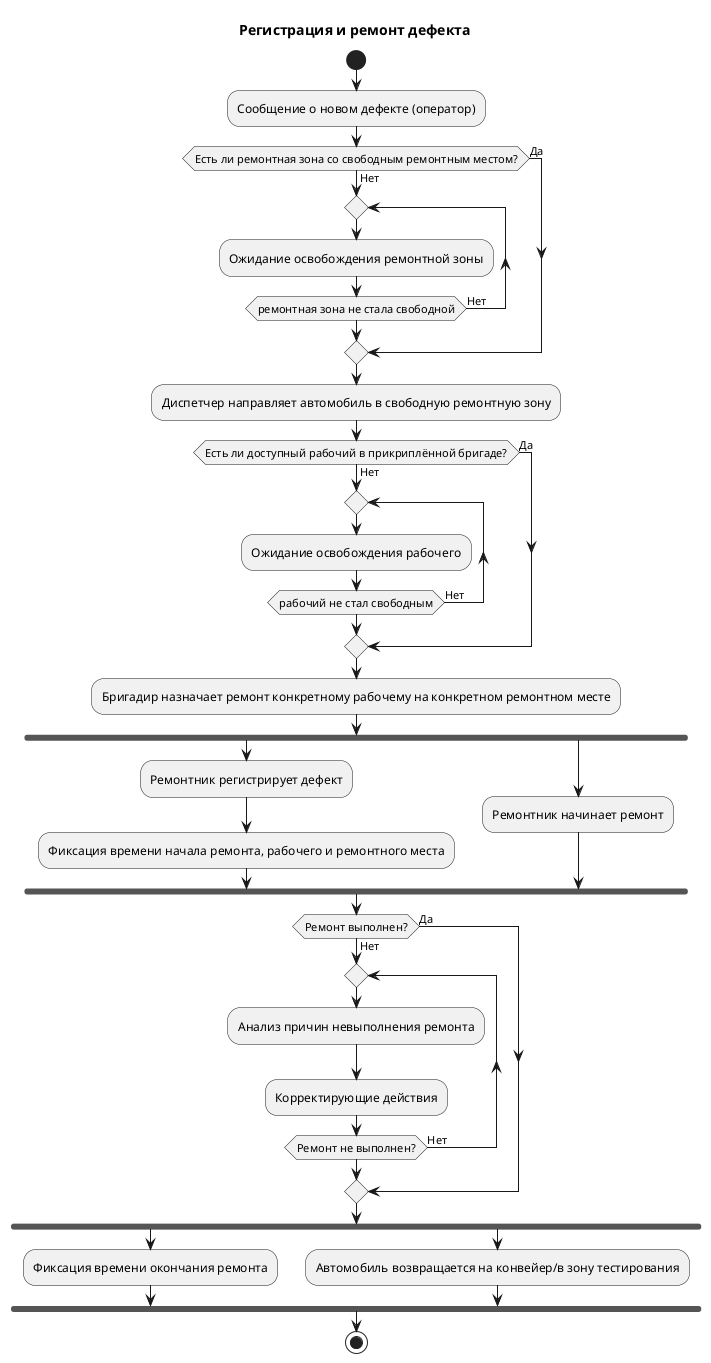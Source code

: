 @startuml
title Регистрация и ремонт дефекта

start

:Сообщение о новом дефекте (оператор);

if (Есть ли ремонтная зона со свободным ремонтным местом?) then (Да)
else (Нет)
    repeat
        :Ожидание освобождения ремонтной зоны;
    repeat while (ремонтная зона не стала свободной) is (Нет)
endif

:Диспетчер направляет автомобиль в свободную ремонтную зону;

if (Есть ли доступный рабочий в прикриплённой бригаде?) then (Да)
else (Нет)
    repeat
        :Ожидание освобождения рабочего;
    repeat while (рабочий не стал свободным) is (Нет)
endif

:Бригадир назначает ремонт конкретному рабочему на конкретном ремонтном месте;

fork
    :Ремонтник регистрирует дефект;
    :Фиксация времени начала ремонта, рабочего и ремонтного места;
fork again
    :Ремонтник начинает ремонт;
end fork

if (Ремонт выполнен?) then (Да)
else (Нет)
    repeat
        :Анализ причин невыполнения ремонта;
        :Корректирующие действия;
    repeat while (Ремонт не выполнен?) is (Нет)
endif

fork
    :Фиксация времени окончания ремонта;
fork again
    :Автомобиль возвращается на конвейер/в зону тестирования;
end fork
stop

@enduml
